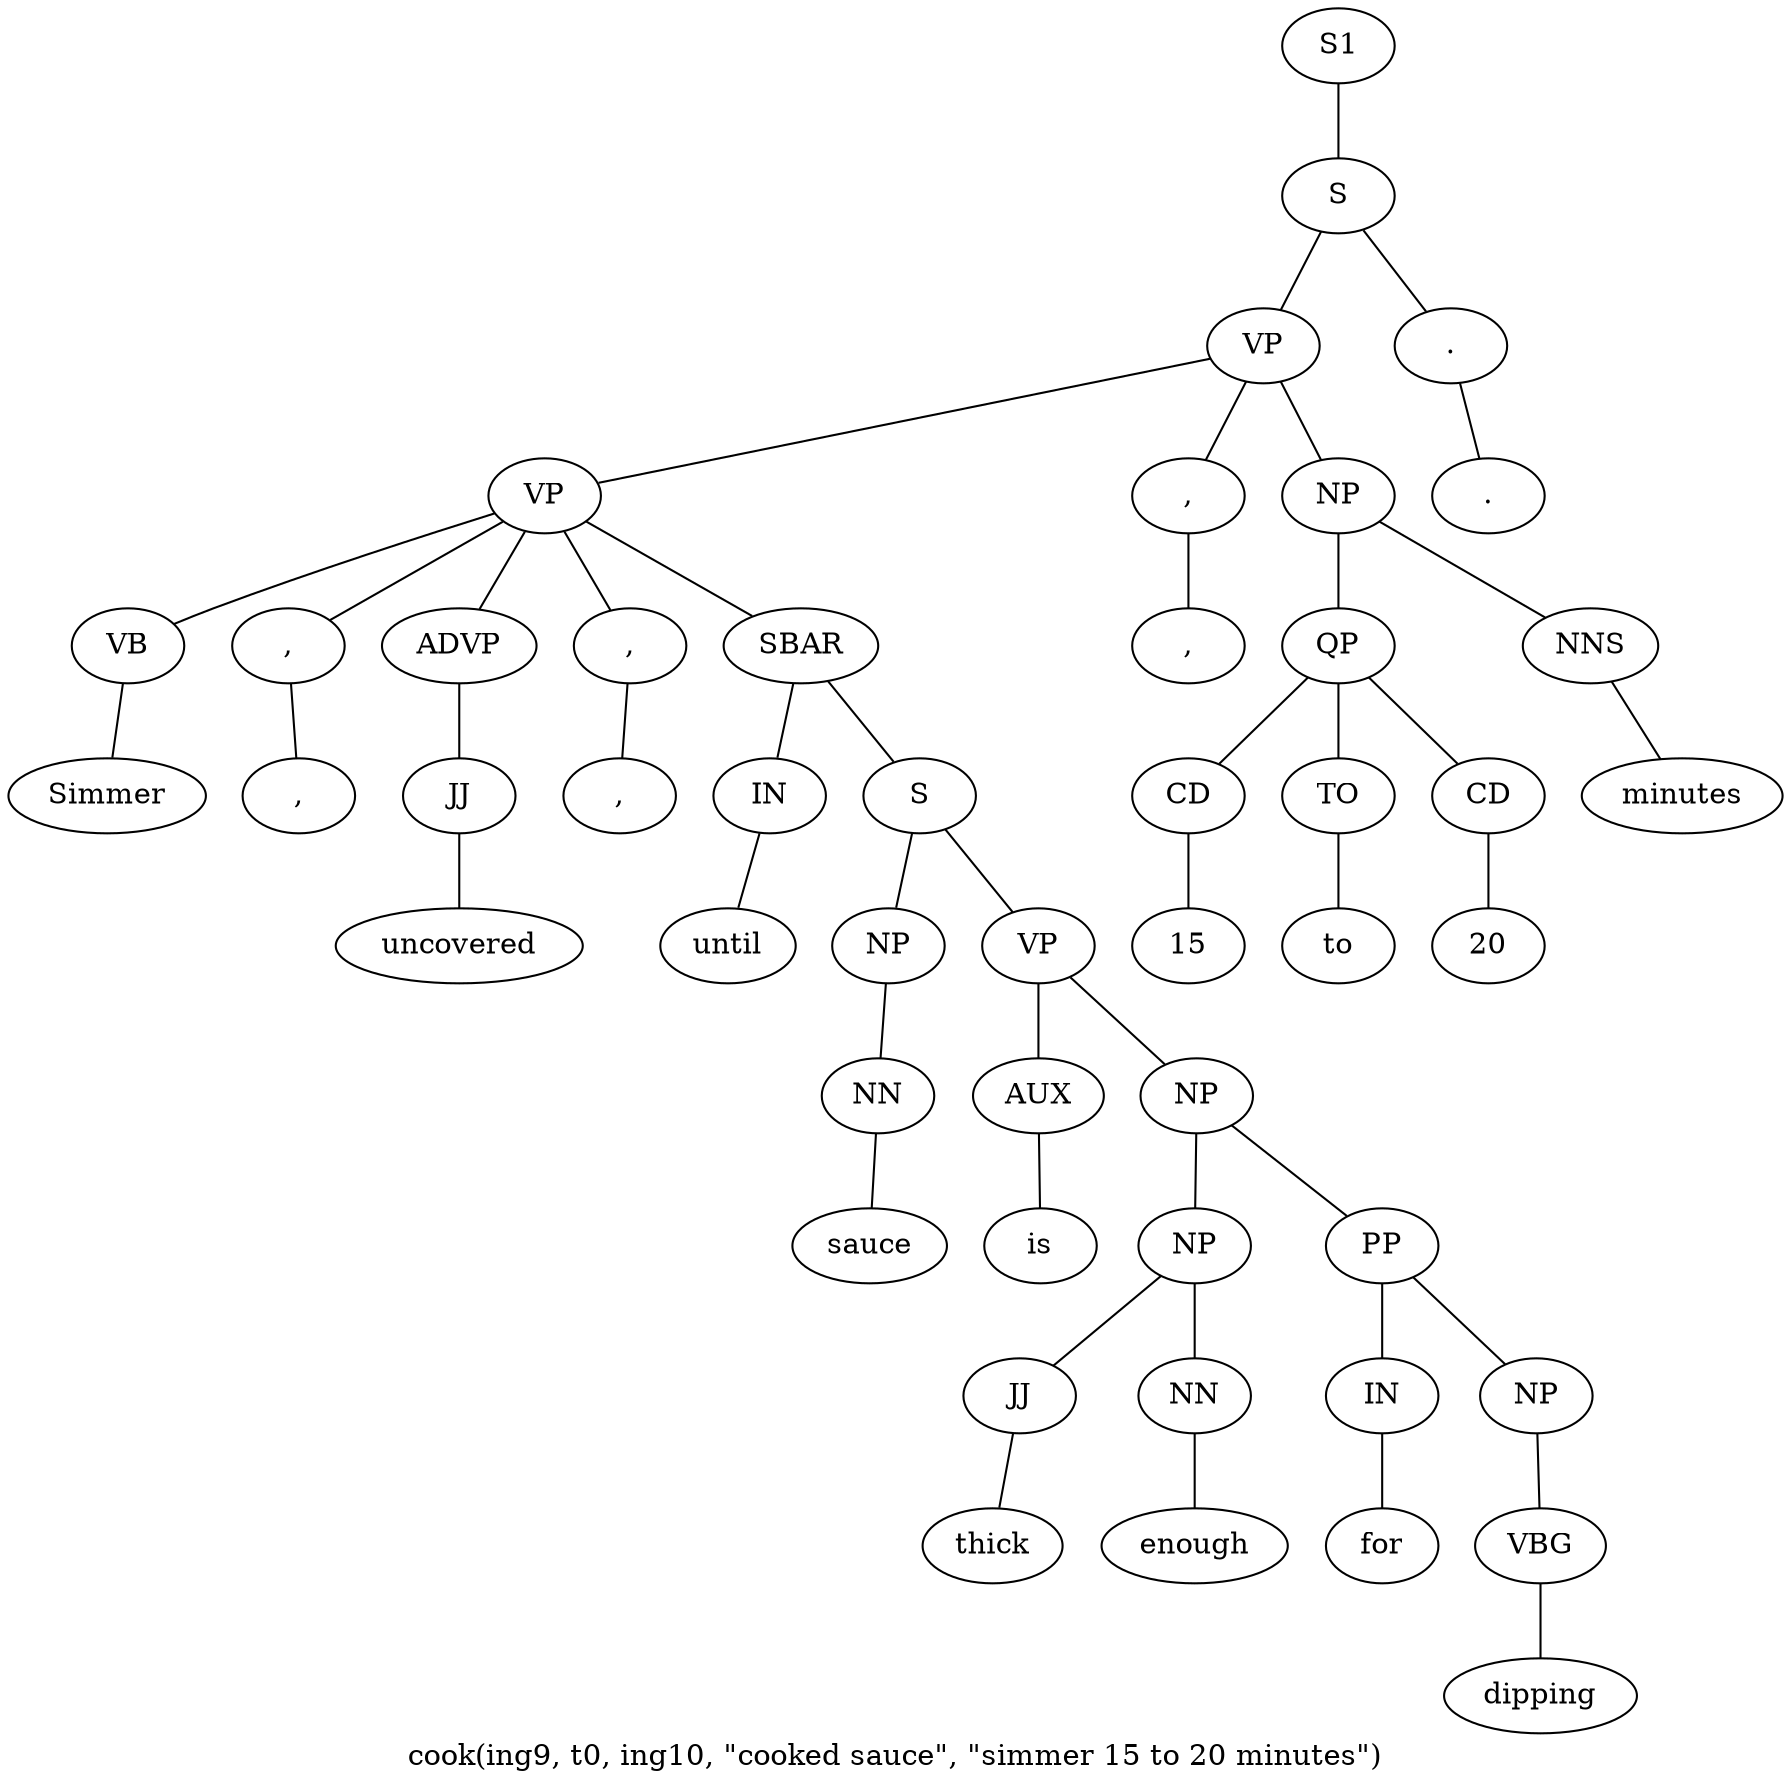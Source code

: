 graph SyntaxGraph {
	label = "cook(ing9, t0, ing10, \"cooked sauce\", \"simmer 15 to 20 minutes\")";
	Node0 [label="S1"];
	Node1 [label="S"];
	Node2 [label="VP"];
	Node3 [label="VP"];
	Node4 [label="VB"];
	Node5 [label="Simmer"];
	Node6 [label=","];
	Node7 [label=","];
	Node8 [label="ADVP"];
	Node9 [label="JJ"];
	Node10 [label="uncovered"];
	Node11 [label=","];
	Node12 [label=","];
	Node13 [label="SBAR"];
	Node14 [label="IN"];
	Node15 [label="until"];
	Node16 [label="S"];
	Node17 [label="NP"];
	Node18 [label="NN"];
	Node19 [label="sauce"];
	Node20 [label="VP"];
	Node21 [label="AUX"];
	Node22 [label="is"];
	Node23 [label="NP"];
	Node24 [label="NP"];
	Node25 [label="JJ"];
	Node26 [label="thick"];
	Node27 [label="NN"];
	Node28 [label="enough"];
	Node29 [label="PP"];
	Node30 [label="IN"];
	Node31 [label="for"];
	Node32 [label="NP"];
	Node33 [label="VBG"];
	Node34 [label="dipping"];
	Node35 [label=","];
	Node36 [label=","];
	Node37 [label="NP"];
	Node38 [label="QP"];
	Node39 [label="CD"];
	Node40 [label="15"];
	Node41 [label="TO"];
	Node42 [label="to"];
	Node43 [label="CD"];
	Node44 [label="20"];
	Node45 [label="NNS"];
	Node46 [label="minutes"];
	Node47 [label="."];
	Node48 [label="."];

	Node0 -- Node1;
	Node1 -- Node2;
	Node1 -- Node47;
	Node2 -- Node3;
	Node2 -- Node35;
	Node2 -- Node37;
	Node3 -- Node4;
	Node3 -- Node6;
	Node3 -- Node8;
	Node3 -- Node11;
	Node3 -- Node13;
	Node4 -- Node5;
	Node6 -- Node7;
	Node8 -- Node9;
	Node9 -- Node10;
	Node11 -- Node12;
	Node13 -- Node14;
	Node13 -- Node16;
	Node14 -- Node15;
	Node16 -- Node17;
	Node16 -- Node20;
	Node17 -- Node18;
	Node18 -- Node19;
	Node20 -- Node21;
	Node20 -- Node23;
	Node21 -- Node22;
	Node23 -- Node24;
	Node23 -- Node29;
	Node24 -- Node25;
	Node24 -- Node27;
	Node25 -- Node26;
	Node27 -- Node28;
	Node29 -- Node30;
	Node29 -- Node32;
	Node30 -- Node31;
	Node32 -- Node33;
	Node33 -- Node34;
	Node35 -- Node36;
	Node37 -- Node38;
	Node37 -- Node45;
	Node38 -- Node39;
	Node38 -- Node41;
	Node38 -- Node43;
	Node39 -- Node40;
	Node41 -- Node42;
	Node43 -- Node44;
	Node45 -- Node46;
	Node47 -- Node48;
}